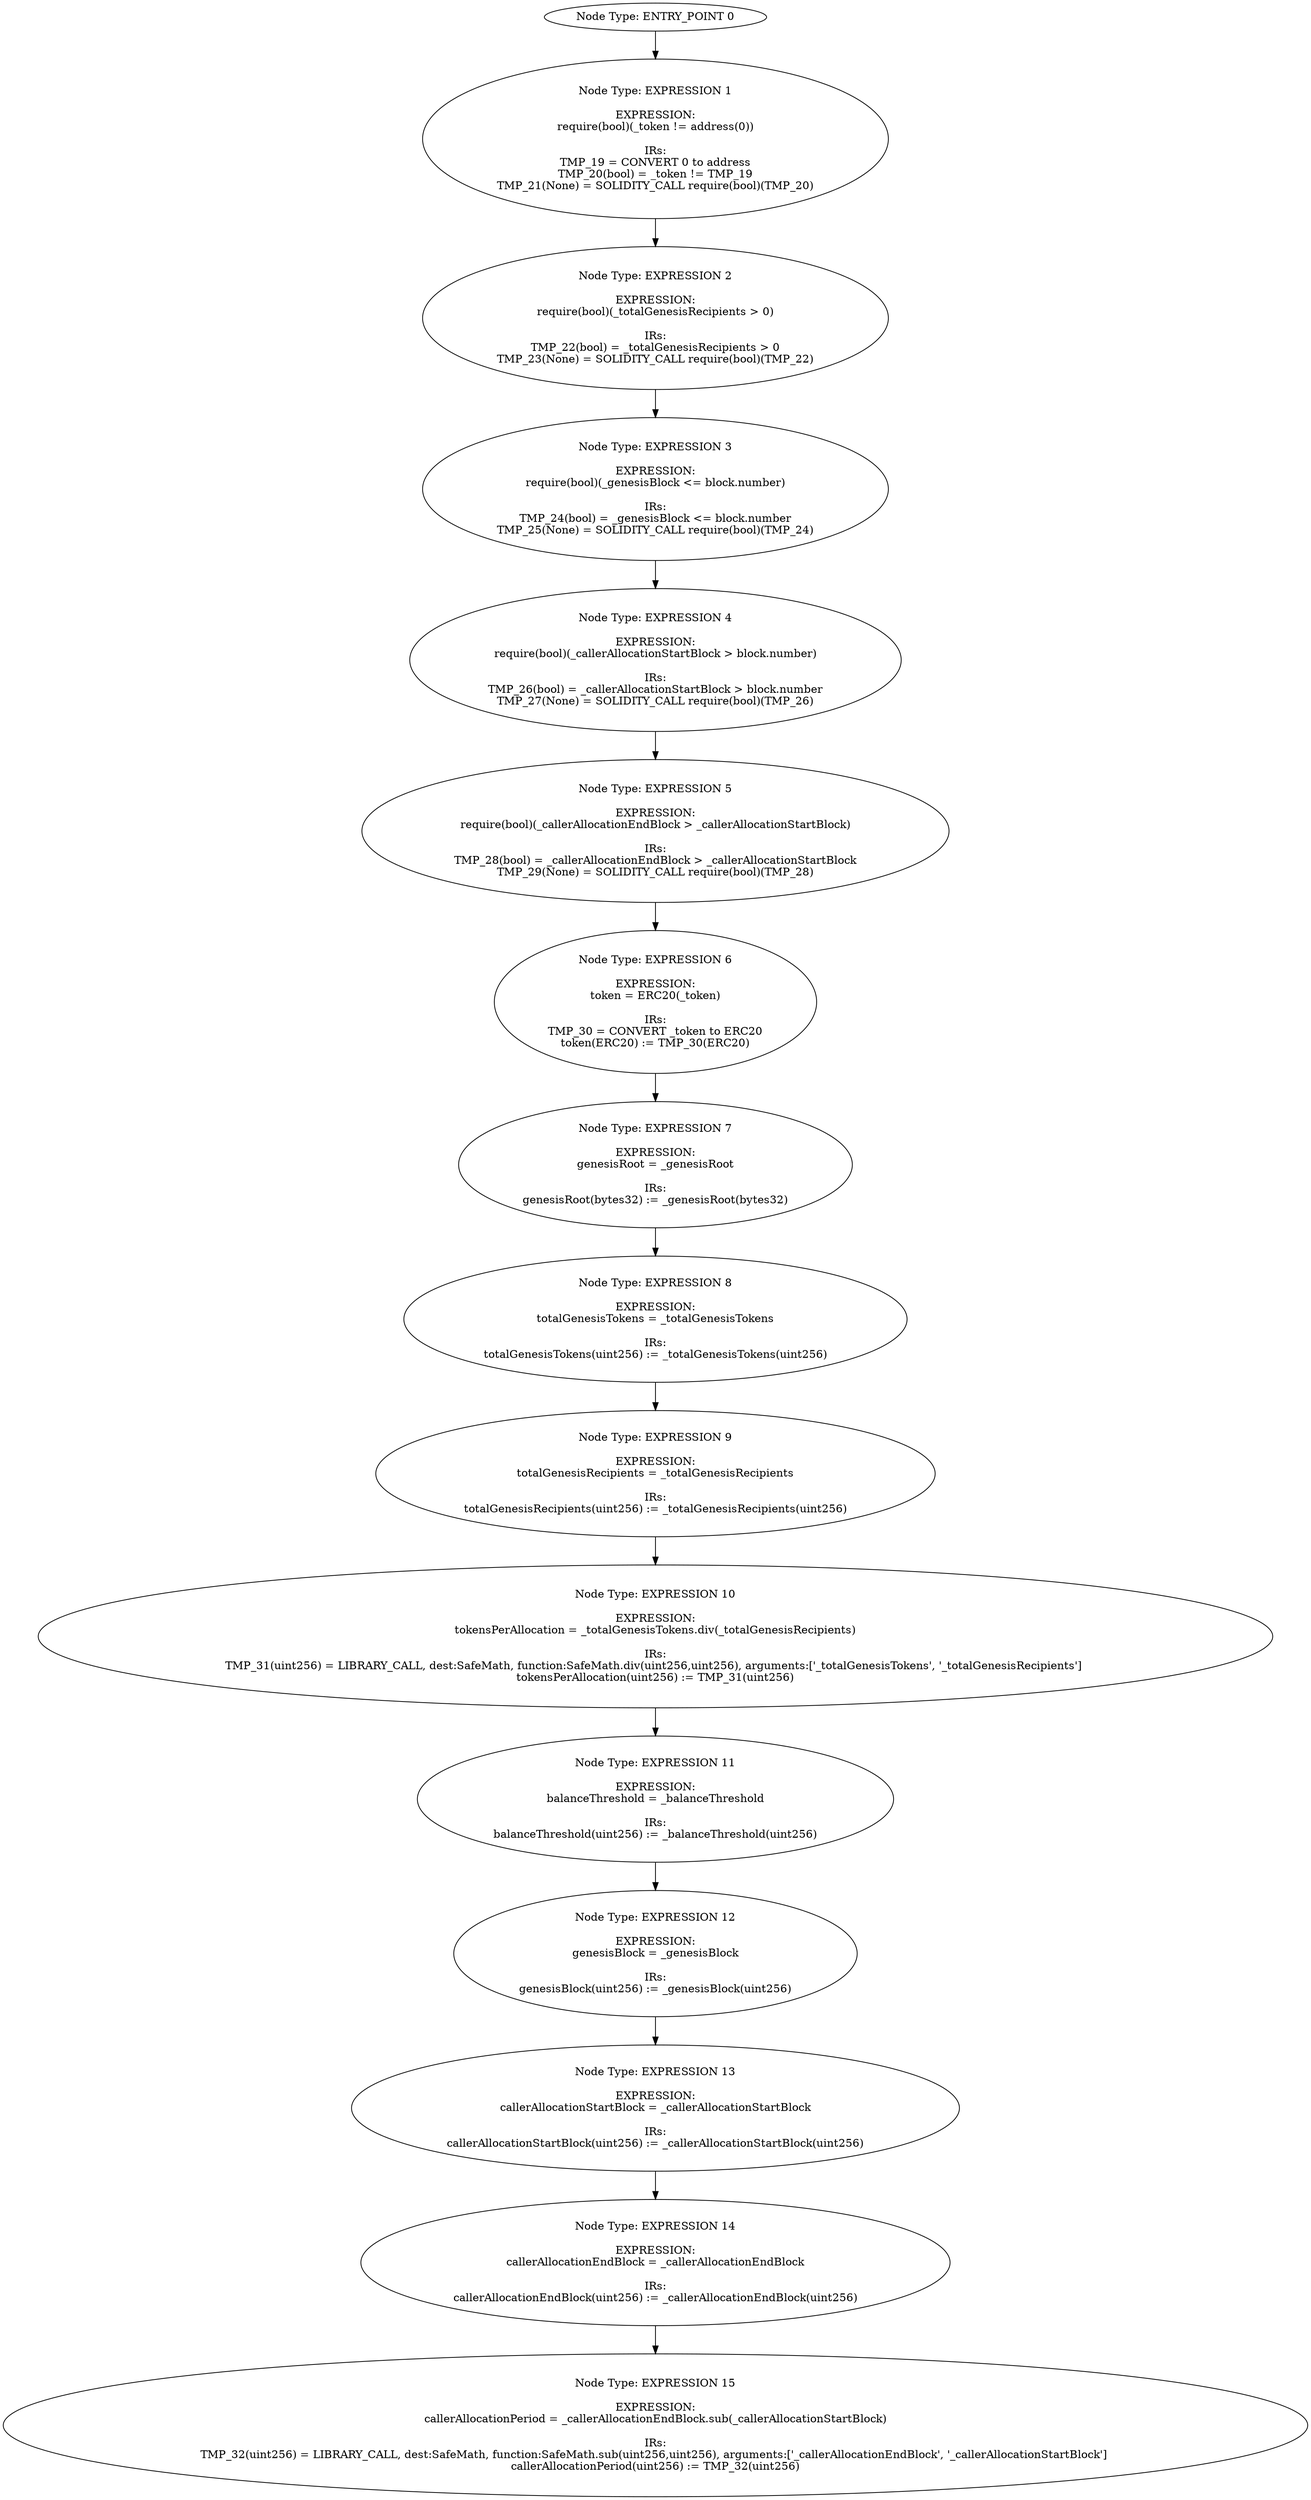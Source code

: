 digraph{
0[label="Node Type: ENTRY_POINT 0
"];
0->1;
1[label="Node Type: EXPRESSION 1

EXPRESSION:
require(bool)(_token != address(0))

IRs:
TMP_19 = CONVERT 0 to address
TMP_20(bool) = _token != TMP_19
TMP_21(None) = SOLIDITY_CALL require(bool)(TMP_20)"];
1->2;
2[label="Node Type: EXPRESSION 2

EXPRESSION:
require(bool)(_totalGenesisRecipients > 0)

IRs:
TMP_22(bool) = _totalGenesisRecipients > 0
TMP_23(None) = SOLIDITY_CALL require(bool)(TMP_22)"];
2->3;
3[label="Node Type: EXPRESSION 3

EXPRESSION:
require(bool)(_genesisBlock <= block.number)

IRs:
TMP_24(bool) = _genesisBlock <= block.number
TMP_25(None) = SOLIDITY_CALL require(bool)(TMP_24)"];
3->4;
4[label="Node Type: EXPRESSION 4

EXPRESSION:
require(bool)(_callerAllocationStartBlock > block.number)

IRs:
TMP_26(bool) = _callerAllocationStartBlock > block.number
TMP_27(None) = SOLIDITY_CALL require(bool)(TMP_26)"];
4->5;
5[label="Node Type: EXPRESSION 5

EXPRESSION:
require(bool)(_callerAllocationEndBlock > _callerAllocationStartBlock)

IRs:
TMP_28(bool) = _callerAllocationEndBlock > _callerAllocationStartBlock
TMP_29(None) = SOLIDITY_CALL require(bool)(TMP_28)"];
5->6;
6[label="Node Type: EXPRESSION 6

EXPRESSION:
token = ERC20(_token)

IRs:
TMP_30 = CONVERT _token to ERC20
token(ERC20) := TMP_30(ERC20)"];
6->7;
7[label="Node Type: EXPRESSION 7

EXPRESSION:
genesisRoot = _genesisRoot

IRs:
genesisRoot(bytes32) := _genesisRoot(bytes32)"];
7->8;
8[label="Node Type: EXPRESSION 8

EXPRESSION:
totalGenesisTokens = _totalGenesisTokens

IRs:
totalGenesisTokens(uint256) := _totalGenesisTokens(uint256)"];
8->9;
9[label="Node Type: EXPRESSION 9

EXPRESSION:
totalGenesisRecipients = _totalGenesisRecipients

IRs:
totalGenesisRecipients(uint256) := _totalGenesisRecipients(uint256)"];
9->10;
10[label="Node Type: EXPRESSION 10

EXPRESSION:
tokensPerAllocation = _totalGenesisTokens.div(_totalGenesisRecipients)

IRs:
TMP_31(uint256) = LIBRARY_CALL, dest:SafeMath, function:SafeMath.div(uint256,uint256), arguments:['_totalGenesisTokens', '_totalGenesisRecipients'] 
tokensPerAllocation(uint256) := TMP_31(uint256)"];
10->11;
11[label="Node Type: EXPRESSION 11

EXPRESSION:
balanceThreshold = _balanceThreshold

IRs:
balanceThreshold(uint256) := _balanceThreshold(uint256)"];
11->12;
12[label="Node Type: EXPRESSION 12

EXPRESSION:
genesisBlock = _genesisBlock

IRs:
genesisBlock(uint256) := _genesisBlock(uint256)"];
12->13;
13[label="Node Type: EXPRESSION 13

EXPRESSION:
callerAllocationStartBlock = _callerAllocationStartBlock

IRs:
callerAllocationStartBlock(uint256) := _callerAllocationStartBlock(uint256)"];
13->14;
14[label="Node Type: EXPRESSION 14

EXPRESSION:
callerAllocationEndBlock = _callerAllocationEndBlock

IRs:
callerAllocationEndBlock(uint256) := _callerAllocationEndBlock(uint256)"];
14->15;
15[label="Node Type: EXPRESSION 15

EXPRESSION:
callerAllocationPeriod = _callerAllocationEndBlock.sub(_callerAllocationStartBlock)

IRs:
TMP_32(uint256) = LIBRARY_CALL, dest:SafeMath, function:SafeMath.sub(uint256,uint256), arguments:['_callerAllocationEndBlock', '_callerAllocationStartBlock'] 
callerAllocationPeriod(uint256) := TMP_32(uint256)"];
}
